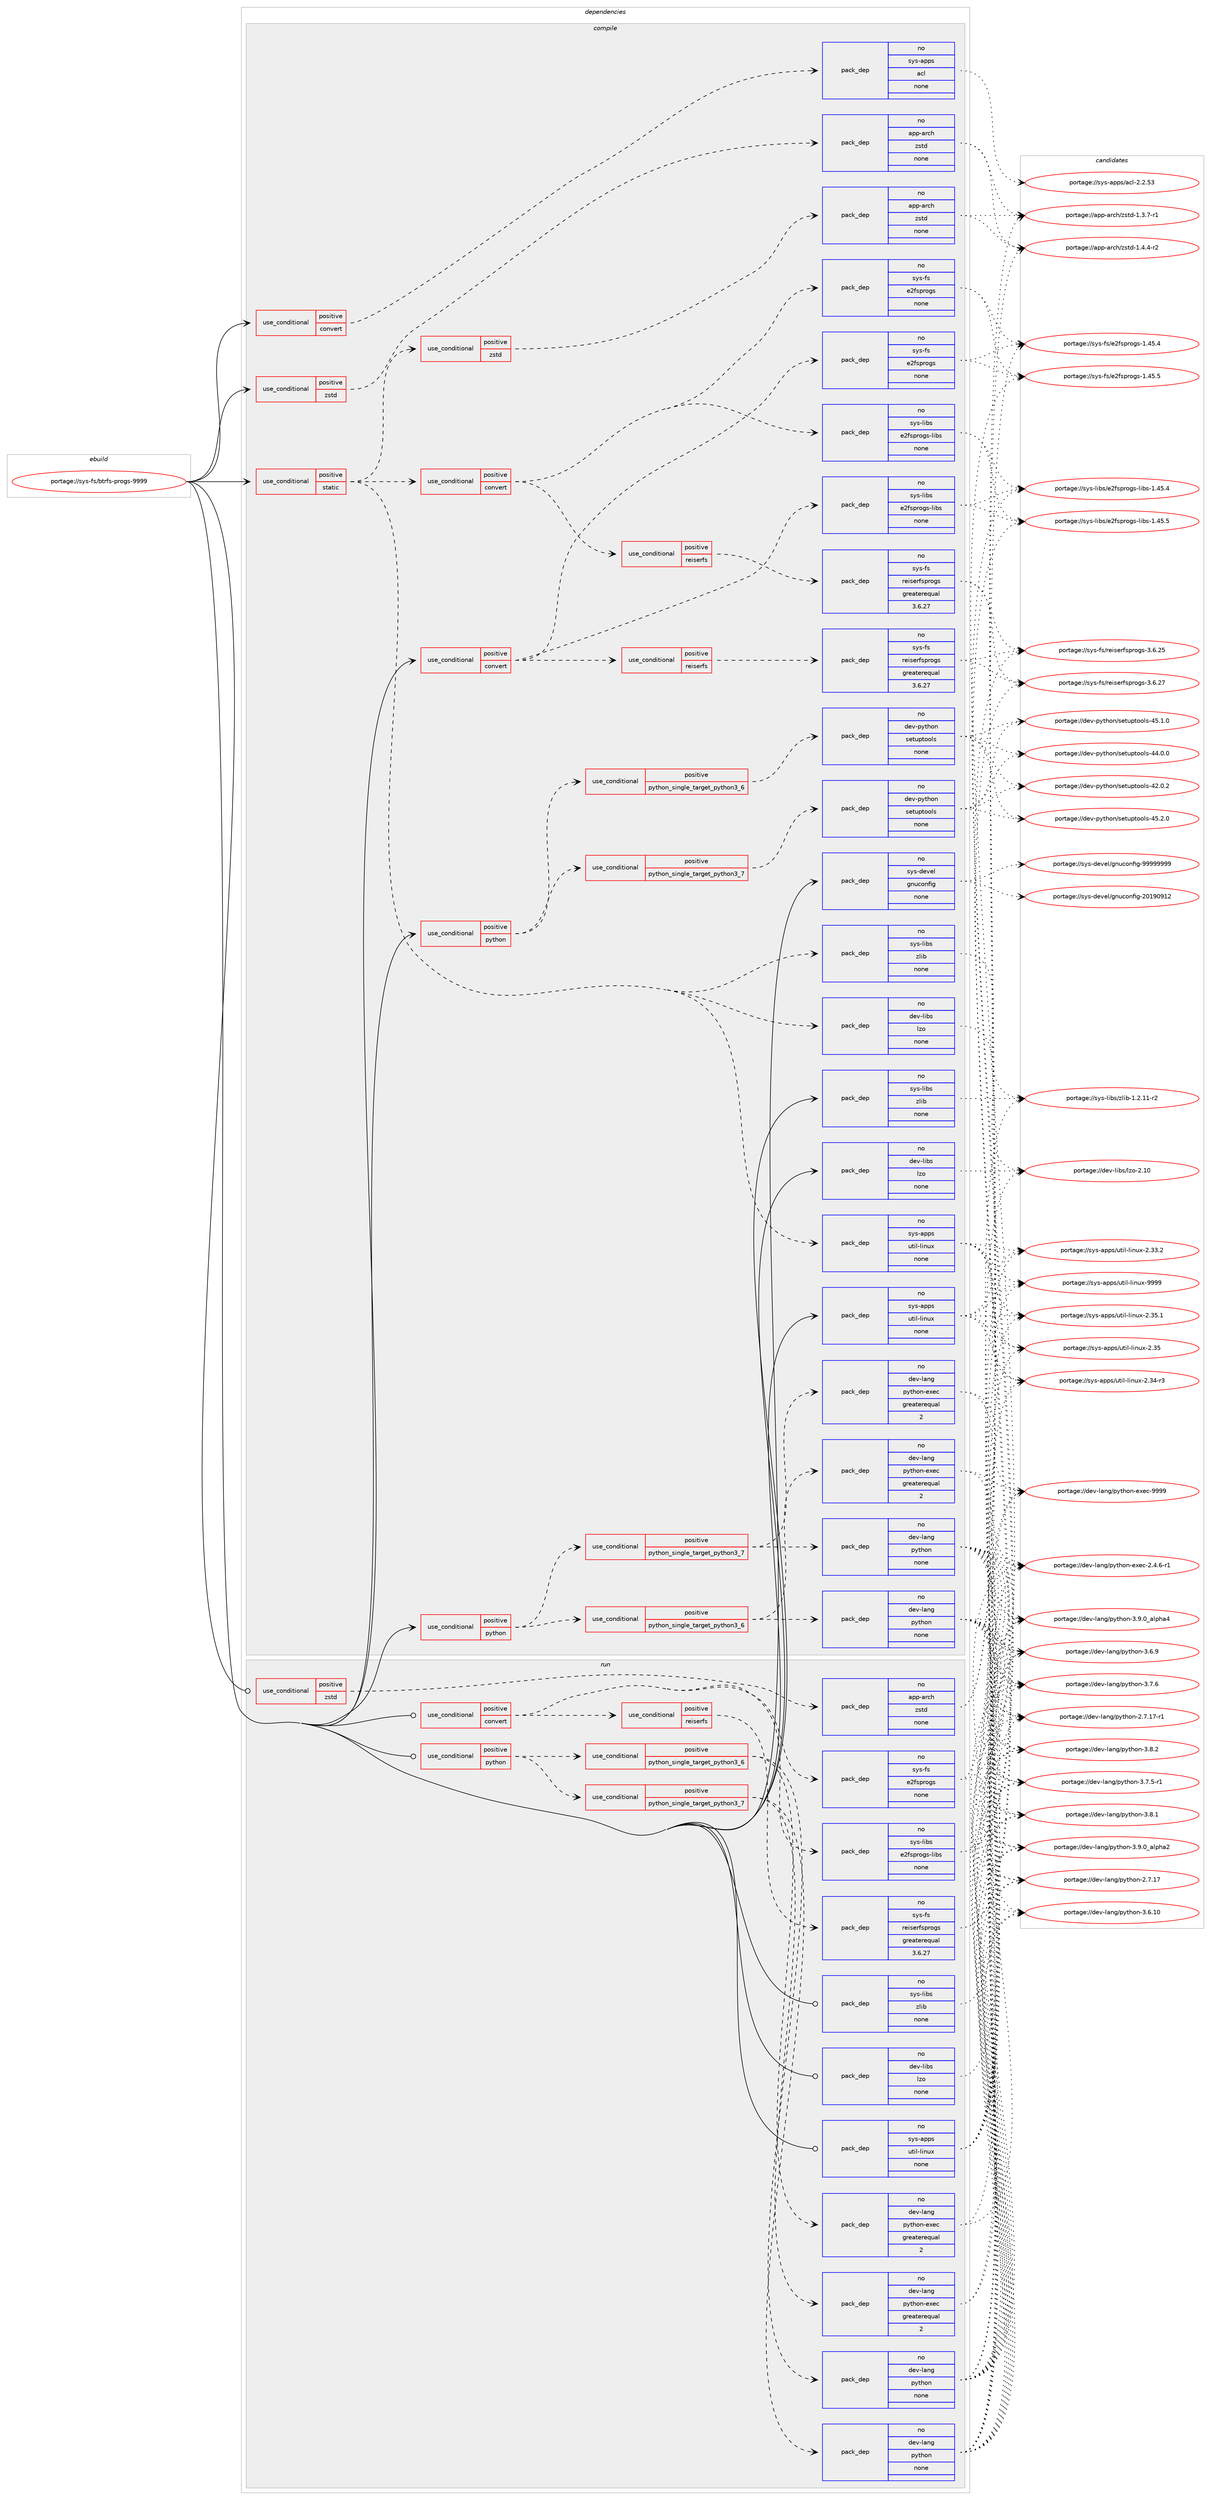 digraph prolog {

# *************
# Graph options
# *************

newrank=true;
concentrate=true;
compound=true;
graph [rankdir=LR,fontname=Helvetica,fontsize=10,ranksep=1.5];#, ranksep=2.5, nodesep=0.2];
edge  [arrowhead=vee];
node  [fontname=Helvetica,fontsize=10];

# **********
# The ebuild
# **********

subgraph cluster_leftcol {
color=gray;
rank=same;
label=<<i>ebuild</i>>;
id [label="portage://sys-fs/btrfs-progs-9999", color=red, width=4, href="../sys-fs/btrfs-progs-9999.svg"];
}

# ****************
# The dependencies
# ****************

subgraph cluster_midcol {
color=gray;
label=<<i>dependencies</i>>;
subgraph cluster_compile {
fillcolor="#eeeeee";
style=filled;
label=<<i>compile</i>>;
subgraph cond5689 {
dependency30316 [label=<<TABLE BORDER="0" CELLBORDER="1" CELLSPACING="0" CELLPADDING="4"><TR><TD ROWSPAN="3" CELLPADDING="10">use_conditional</TD></TR><TR><TD>positive</TD></TR><TR><TD>convert</TD></TR></TABLE>>, shape=none, color=red];
subgraph pack23856 {
dependency30317 [label=<<TABLE BORDER="0" CELLBORDER="1" CELLSPACING="0" CELLPADDING="4" WIDTH="220"><TR><TD ROWSPAN="6" CELLPADDING="30">pack_dep</TD></TR><TR><TD WIDTH="110">no</TD></TR><TR><TD>sys-apps</TD></TR><TR><TD>acl</TD></TR><TR><TD>none</TD></TR><TR><TD></TD></TR></TABLE>>, shape=none, color=blue];
}
dependency30316:e -> dependency30317:w [weight=20,style="dashed",arrowhead="vee"];
}
id:e -> dependency30316:w [weight=20,style="solid",arrowhead="vee"];
subgraph cond5690 {
dependency30318 [label=<<TABLE BORDER="0" CELLBORDER="1" CELLSPACING="0" CELLPADDING="4"><TR><TD ROWSPAN="3" CELLPADDING="10">use_conditional</TD></TR><TR><TD>positive</TD></TR><TR><TD>convert</TD></TR></TABLE>>, shape=none, color=red];
subgraph pack23857 {
dependency30319 [label=<<TABLE BORDER="0" CELLBORDER="1" CELLSPACING="0" CELLPADDING="4" WIDTH="220"><TR><TD ROWSPAN="6" CELLPADDING="30">pack_dep</TD></TR><TR><TD WIDTH="110">no</TD></TR><TR><TD>sys-fs</TD></TR><TR><TD>e2fsprogs</TD></TR><TR><TD>none</TD></TR><TR><TD></TD></TR></TABLE>>, shape=none, color=blue];
}
dependency30318:e -> dependency30319:w [weight=20,style="dashed",arrowhead="vee"];
subgraph pack23858 {
dependency30320 [label=<<TABLE BORDER="0" CELLBORDER="1" CELLSPACING="0" CELLPADDING="4" WIDTH="220"><TR><TD ROWSPAN="6" CELLPADDING="30">pack_dep</TD></TR><TR><TD WIDTH="110">no</TD></TR><TR><TD>sys-libs</TD></TR><TR><TD>e2fsprogs-libs</TD></TR><TR><TD>none</TD></TR><TR><TD></TD></TR></TABLE>>, shape=none, color=blue];
}
dependency30318:e -> dependency30320:w [weight=20,style="dashed",arrowhead="vee"];
subgraph cond5691 {
dependency30321 [label=<<TABLE BORDER="0" CELLBORDER="1" CELLSPACING="0" CELLPADDING="4"><TR><TD ROWSPAN="3" CELLPADDING="10">use_conditional</TD></TR><TR><TD>positive</TD></TR><TR><TD>reiserfs</TD></TR></TABLE>>, shape=none, color=red];
subgraph pack23859 {
dependency30322 [label=<<TABLE BORDER="0" CELLBORDER="1" CELLSPACING="0" CELLPADDING="4" WIDTH="220"><TR><TD ROWSPAN="6" CELLPADDING="30">pack_dep</TD></TR><TR><TD WIDTH="110">no</TD></TR><TR><TD>sys-fs</TD></TR><TR><TD>reiserfsprogs</TD></TR><TR><TD>greaterequal</TD></TR><TR><TD>3.6.27</TD></TR></TABLE>>, shape=none, color=blue];
}
dependency30321:e -> dependency30322:w [weight=20,style="dashed",arrowhead="vee"];
}
dependency30318:e -> dependency30321:w [weight=20,style="dashed",arrowhead="vee"];
}
id:e -> dependency30318:w [weight=20,style="solid",arrowhead="vee"];
subgraph cond5692 {
dependency30323 [label=<<TABLE BORDER="0" CELLBORDER="1" CELLSPACING="0" CELLPADDING="4"><TR><TD ROWSPAN="3" CELLPADDING="10">use_conditional</TD></TR><TR><TD>positive</TD></TR><TR><TD>python</TD></TR></TABLE>>, shape=none, color=red];
subgraph cond5693 {
dependency30324 [label=<<TABLE BORDER="0" CELLBORDER="1" CELLSPACING="0" CELLPADDING="4"><TR><TD ROWSPAN="3" CELLPADDING="10">use_conditional</TD></TR><TR><TD>positive</TD></TR><TR><TD>python_single_target_python3_6</TD></TR></TABLE>>, shape=none, color=red];
subgraph pack23860 {
dependency30325 [label=<<TABLE BORDER="0" CELLBORDER="1" CELLSPACING="0" CELLPADDING="4" WIDTH="220"><TR><TD ROWSPAN="6" CELLPADDING="30">pack_dep</TD></TR><TR><TD WIDTH="110">no</TD></TR><TR><TD>dev-lang</TD></TR><TR><TD>python</TD></TR><TR><TD>none</TD></TR><TR><TD></TD></TR></TABLE>>, shape=none, color=blue];
}
dependency30324:e -> dependency30325:w [weight=20,style="dashed",arrowhead="vee"];
subgraph pack23861 {
dependency30326 [label=<<TABLE BORDER="0" CELLBORDER="1" CELLSPACING="0" CELLPADDING="4" WIDTH="220"><TR><TD ROWSPAN="6" CELLPADDING="30">pack_dep</TD></TR><TR><TD WIDTH="110">no</TD></TR><TR><TD>dev-lang</TD></TR><TR><TD>python-exec</TD></TR><TR><TD>greaterequal</TD></TR><TR><TD>2</TD></TR></TABLE>>, shape=none, color=blue];
}
dependency30324:e -> dependency30326:w [weight=20,style="dashed",arrowhead="vee"];
}
dependency30323:e -> dependency30324:w [weight=20,style="dashed",arrowhead="vee"];
subgraph cond5694 {
dependency30327 [label=<<TABLE BORDER="0" CELLBORDER="1" CELLSPACING="0" CELLPADDING="4"><TR><TD ROWSPAN="3" CELLPADDING="10">use_conditional</TD></TR><TR><TD>positive</TD></TR><TR><TD>python_single_target_python3_7</TD></TR></TABLE>>, shape=none, color=red];
subgraph pack23862 {
dependency30328 [label=<<TABLE BORDER="0" CELLBORDER="1" CELLSPACING="0" CELLPADDING="4" WIDTH="220"><TR><TD ROWSPAN="6" CELLPADDING="30">pack_dep</TD></TR><TR><TD WIDTH="110">no</TD></TR><TR><TD>dev-lang</TD></TR><TR><TD>python</TD></TR><TR><TD>none</TD></TR><TR><TD></TD></TR></TABLE>>, shape=none, color=blue];
}
dependency30327:e -> dependency30328:w [weight=20,style="dashed",arrowhead="vee"];
subgraph pack23863 {
dependency30329 [label=<<TABLE BORDER="0" CELLBORDER="1" CELLSPACING="0" CELLPADDING="4" WIDTH="220"><TR><TD ROWSPAN="6" CELLPADDING="30">pack_dep</TD></TR><TR><TD WIDTH="110">no</TD></TR><TR><TD>dev-lang</TD></TR><TR><TD>python-exec</TD></TR><TR><TD>greaterequal</TD></TR><TR><TD>2</TD></TR></TABLE>>, shape=none, color=blue];
}
dependency30327:e -> dependency30329:w [weight=20,style="dashed",arrowhead="vee"];
}
dependency30323:e -> dependency30327:w [weight=20,style="dashed",arrowhead="vee"];
}
id:e -> dependency30323:w [weight=20,style="solid",arrowhead="vee"];
subgraph cond5695 {
dependency30330 [label=<<TABLE BORDER="0" CELLBORDER="1" CELLSPACING="0" CELLPADDING="4"><TR><TD ROWSPAN="3" CELLPADDING="10">use_conditional</TD></TR><TR><TD>positive</TD></TR><TR><TD>python</TD></TR></TABLE>>, shape=none, color=red];
subgraph cond5696 {
dependency30331 [label=<<TABLE BORDER="0" CELLBORDER="1" CELLSPACING="0" CELLPADDING="4"><TR><TD ROWSPAN="3" CELLPADDING="10">use_conditional</TD></TR><TR><TD>positive</TD></TR><TR><TD>python_single_target_python3_6</TD></TR></TABLE>>, shape=none, color=red];
subgraph pack23864 {
dependency30332 [label=<<TABLE BORDER="0" CELLBORDER="1" CELLSPACING="0" CELLPADDING="4" WIDTH="220"><TR><TD ROWSPAN="6" CELLPADDING="30">pack_dep</TD></TR><TR><TD WIDTH="110">no</TD></TR><TR><TD>dev-python</TD></TR><TR><TD>setuptools</TD></TR><TR><TD>none</TD></TR><TR><TD></TD></TR></TABLE>>, shape=none, color=blue];
}
dependency30331:e -> dependency30332:w [weight=20,style="dashed",arrowhead="vee"];
}
dependency30330:e -> dependency30331:w [weight=20,style="dashed",arrowhead="vee"];
subgraph cond5697 {
dependency30333 [label=<<TABLE BORDER="0" CELLBORDER="1" CELLSPACING="0" CELLPADDING="4"><TR><TD ROWSPAN="3" CELLPADDING="10">use_conditional</TD></TR><TR><TD>positive</TD></TR><TR><TD>python_single_target_python3_7</TD></TR></TABLE>>, shape=none, color=red];
subgraph pack23865 {
dependency30334 [label=<<TABLE BORDER="0" CELLBORDER="1" CELLSPACING="0" CELLPADDING="4" WIDTH="220"><TR><TD ROWSPAN="6" CELLPADDING="30">pack_dep</TD></TR><TR><TD WIDTH="110">no</TD></TR><TR><TD>dev-python</TD></TR><TR><TD>setuptools</TD></TR><TR><TD>none</TD></TR><TR><TD></TD></TR></TABLE>>, shape=none, color=blue];
}
dependency30333:e -> dependency30334:w [weight=20,style="dashed",arrowhead="vee"];
}
dependency30330:e -> dependency30333:w [weight=20,style="dashed",arrowhead="vee"];
}
id:e -> dependency30330:w [weight=20,style="solid",arrowhead="vee"];
subgraph cond5698 {
dependency30335 [label=<<TABLE BORDER="0" CELLBORDER="1" CELLSPACING="0" CELLPADDING="4"><TR><TD ROWSPAN="3" CELLPADDING="10">use_conditional</TD></TR><TR><TD>positive</TD></TR><TR><TD>static</TD></TR></TABLE>>, shape=none, color=red];
subgraph pack23866 {
dependency30336 [label=<<TABLE BORDER="0" CELLBORDER="1" CELLSPACING="0" CELLPADDING="4" WIDTH="220"><TR><TD ROWSPAN="6" CELLPADDING="30">pack_dep</TD></TR><TR><TD WIDTH="110">no</TD></TR><TR><TD>dev-libs</TD></TR><TR><TD>lzo</TD></TR><TR><TD>none</TD></TR><TR><TD></TD></TR></TABLE>>, shape=none, color=blue];
}
dependency30335:e -> dependency30336:w [weight=20,style="dashed",arrowhead="vee"];
subgraph pack23867 {
dependency30337 [label=<<TABLE BORDER="0" CELLBORDER="1" CELLSPACING="0" CELLPADDING="4" WIDTH="220"><TR><TD ROWSPAN="6" CELLPADDING="30">pack_dep</TD></TR><TR><TD WIDTH="110">no</TD></TR><TR><TD>sys-apps</TD></TR><TR><TD>util-linux</TD></TR><TR><TD>none</TD></TR><TR><TD></TD></TR></TABLE>>, shape=none, color=blue];
}
dependency30335:e -> dependency30337:w [weight=20,style="dashed",arrowhead="vee"];
subgraph pack23868 {
dependency30338 [label=<<TABLE BORDER="0" CELLBORDER="1" CELLSPACING="0" CELLPADDING="4" WIDTH="220"><TR><TD ROWSPAN="6" CELLPADDING="30">pack_dep</TD></TR><TR><TD WIDTH="110">no</TD></TR><TR><TD>sys-libs</TD></TR><TR><TD>zlib</TD></TR><TR><TD>none</TD></TR><TR><TD></TD></TR></TABLE>>, shape=none, color=blue];
}
dependency30335:e -> dependency30338:w [weight=20,style="dashed",arrowhead="vee"];
subgraph cond5699 {
dependency30339 [label=<<TABLE BORDER="0" CELLBORDER="1" CELLSPACING="0" CELLPADDING="4"><TR><TD ROWSPAN="3" CELLPADDING="10">use_conditional</TD></TR><TR><TD>positive</TD></TR><TR><TD>convert</TD></TR></TABLE>>, shape=none, color=red];
subgraph pack23869 {
dependency30340 [label=<<TABLE BORDER="0" CELLBORDER="1" CELLSPACING="0" CELLPADDING="4" WIDTH="220"><TR><TD ROWSPAN="6" CELLPADDING="30">pack_dep</TD></TR><TR><TD WIDTH="110">no</TD></TR><TR><TD>sys-fs</TD></TR><TR><TD>e2fsprogs</TD></TR><TR><TD>none</TD></TR><TR><TD></TD></TR></TABLE>>, shape=none, color=blue];
}
dependency30339:e -> dependency30340:w [weight=20,style="dashed",arrowhead="vee"];
subgraph pack23870 {
dependency30341 [label=<<TABLE BORDER="0" CELLBORDER="1" CELLSPACING="0" CELLPADDING="4" WIDTH="220"><TR><TD ROWSPAN="6" CELLPADDING="30">pack_dep</TD></TR><TR><TD WIDTH="110">no</TD></TR><TR><TD>sys-libs</TD></TR><TR><TD>e2fsprogs-libs</TD></TR><TR><TD>none</TD></TR><TR><TD></TD></TR></TABLE>>, shape=none, color=blue];
}
dependency30339:e -> dependency30341:w [weight=20,style="dashed",arrowhead="vee"];
subgraph cond5700 {
dependency30342 [label=<<TABLE BORDER="0" CELLBORDER="1" CELLSPACING="0" CELLPADDING="4"><TR><TD ROWSPAN="3" CELLPADDING="10">use_conditional</TD></TR><TR><TD>positive</TD></TR><TR><TD>reiserfs</TD></TR></TABLE>>, shape=none, color=red];
subgraph pack23871 {
dependency30343 [label=<<TABLE BORDER="0" CELLBORDER="1" CELLSPACING="0" CELLPADDING="4" WIDTH="220"><TR><TD ROWSPAN="6" CELLPADDING="30">pack_dep</TD></TR><TR><TD WIDTH="110">no</TD></TR><TR><TD>sys-fs</TD></TR><TR><TD>reiserfsprogs</TD></TR><TR><TD>greaterequal</TD></TR><TR><TD>3.6.27</TD></TR></TABLE>>, shape=none, color=blue];
}
dependency30342:e -> dependency30343:w [weight=20,style="dashed",arrowhead="vee"];
}
dependency30339:e -> dependency30342:w [weight=20,style="dashed",arrowhead="vee"];
}
dependency30335:e -> dependency30339:w [weight=20,style="dashed",arrowhead="vee"];
subgraph cond5701 {
dependency30344 [label=<<TABLE BORDER="0" CELLBORDER="1" CELLSPACING="0" CELLPADDING="4"><TR><TD ROWSPAN="3" CELLPADDING="10">use_conditional</TD></TR><TR><TD>positive</TD></TR><TR><TD>zstd</TD></TR></TABLE>>, shape=none, color=red];
subgraph pack23872 {
dependency30345 [label=<<TABLE BORDER="0" CELLBORDER="1" CELLSPACING="0" CELLPADDING="4" WIDTH="220"><TR><TD ROWSPAN="6" CELLPADDING="30">pack_dep</TD></TR><TR><TD WIDTH="110">no</TD></TR><TR><TD>app-arch</TD></TR><TR><TD>zstd</TD></TR><TR><TD>none</TD></TR><TR><TD></TD></TR></TABLE>>, shape=none, color=blue];
}
dependency30344:e -> dependency30345:w [weight=20,style="dashed",arrowhead="vee"];
}
dependency30335:e -> dependency30344:w [weight=20,style="dashed",arrowhead="vee"];
}
id:e -> dependency30335:w [weight=20,style="solid",arrowhead="vee"];
subgraph cond5702 {
dependency30346 [label=<<TABLE BORDER="0" CELLBORDER="1" CELLSPACING="0" CELLPADDING="4"><TR><TD ROWSPAN="3" CELLPADDING="10">use_conditional</TD></TR><TR><TD>positive</TD></TR><TR><TD>zstd</TD></TR></TABLE>>, shape=none, color=red];
subgraph pack23873 {
dependency30347 [label=<<TABLE BORDER="0" CELLBORDER="1" CELLSPACING="0" CELLPADDING="4" WIDTH="220"><TR><TD ROWSPAN="6" CELLPADDING="30">pack_dep</TD></TR><TR><TD WIDTH="110">no</TD></TR><TR><TD>app-arch</TD></TR><TR><TD>zstd</TD></TR><TR><TD>none</TD></TR><TR><TD></TD></TR></TABLE>>, shape=none, color=blue];
}
dependency30346:e -> dependency30347:w [weight=20,style="dashed",arrowhead="vee"];
}
id:e -> dependency30346:w [weight=20,style="solid",arrowhead="vee"];
subgraph pack23874 {
dependency30348 [label=<<TABLE BORDER="0" CELLBORDER="1" CELLSPACING="0" CELLPADDING="4" WIDTH="220"><TR><TD ROWSPAN="6" CELLPADDING="30">pack_dep</TD></TR><TR><TD WIDTH="110">no</TD></TR><TR><TD>dev-libs</TD></TR><TR><TD>lzo</TD></TR><TR><TD>none</TD></TR><TR><TD></TD></TR></TABLE>>, shape=none, color=blue];
}
id:e -> dependency30348:w [weight=20,style="solid",arrowhead="vee"];
subgraph pack23875 {
dependency30349 [label=<<TABLE BORDER="0" CELLBORDER="1" CELLSPACING="0" CELLPADDING="4" WIDTH="220"><TR><TD ROWSPAN="6" CELLPADDING="30">pack_dep</TD></TR><TR><TD WIDTH="110">no</TD></TR><TR><TD>sys-apps</TD></TR><TR><TD>util-linux</TD></TR><TR><TD>none</TD></TR><TR><TD></TD></TR></TABLE>>, shape=none, color=blue];
}
id:e -> dependency30349:w [weight=20,style="solid",arrowhead="vee"];
subgraph pack23876 {
dependency30350 [label=<<TABLE BORDER="0" CELLBORDER="1" CELLSPACING="0" CELLPADDING="4" WIDTH="220"><TR><TD ROWSPAN="6" CELLPADDING="30">pack_dep</TD></TR><TR><TD WIDTH="110">no</TD></TR><TR><TD>sys-devel</TD></TR><TR><TD>gnuconfig</TD></TR><TR><TD>none</TD></TR><TR><TD></TD></TR></TABLE>>, shape=none, color=blue];
}
id:e -> dependency30350:w [weight=20,style="solid",arrowhead="vee"];
subgraph pack23877 {
dependency30351 [label=<<TABLE BORDER="0" CELLBORDER="1" CELLSPACING="0" CELLPADDING="4" WIDTH="220"><TR><TD ROWSPAN="6" CELLPADDING="30">pack_dep</TD></TR><TR><TD WIDTH="110">no</TD></TR><TR><TD>sys-libs</TD></TR><TR><TD>zlib</TD></TR><TR><TD>none</TD></TR><TR><TD></TD></TR></TABLE>>, shape=none, color=blue];
}
id:e -> dependency30351:w [weight=20,style="solid",arrowhead="vee"];
}
subgraph cluster_compileandrun {
fillcolor="#eeeeee";
style=filled;
label=<<i>compile and run</i>>;
}
subgraph cluster_run {
fillcolor="#eeeeee";
style=filled;
label=<<i>run</i>>;
subgraph cond5703 {
dependency30352 [label=<<TABLE BORDER="0" CELLBORDER="1" CELLSPACING="0" CELLPADDING="4"><TR><TD ROWSPAN="3" CELLPADDING="10">use_conditional</TD></TR><TR><TD>positive</TD></TR><TR><TD>convert</TD></TR></TABLE>>, shape=none, color=red];
subgraph pack23878 {
dependency30353 [label=<<TABLE BORDER="0" CELLBORDER="1" CELLSPACING="0" CELLPADDING="4" WIDTH="220"><TR><TD ROWSPAN="6" CELLPADDING="30">pack_dep</TD></TR><TR><TD WIDTH="110">no</TD></TR><TR><TD>sys-fs</TD></TR><TR><TD>e2fsprogs</TD></TR><TR><TD>none</TD></TR><TR><TD></TD></TR></TABLE>>, shape=none, color=blue];
}
dependency30352:e -> dependency30353:w [weight=20,style="dashed",arrowhead="vee"];
subgraph pack23879 {
dependency30354 [label=<<TABLE BORDER="0" CELLBORDER="1" CELLSPACING="0" CELLPADDING="4" WIDTH="220"><TR><TD ROWSPAN="6" CELLPADDING="30">pack_dep</TD></TR><TR><TD WIDTH="110">no</TD></TR><TR><TD>sys-libs</TD></TR><TR><TD>e2fsprogs-libs</TD></TR><TR><TD>none</TD></TR><TR><TD></TD></TR></TABLE>>, shape=none, color=blue];
}
dependency30352:e -> dependency30354:w [weight=20,style="dashed",arrowhead="vee"];
subgraph cond5704 {
dependency30355 [label=<<TABLE BORDER="0" CELLBORDER="1" CELLSPACING="0" CELLPADDING="4"><TR><TD ROWSPAN="3" CELLPADDING="10">use_conditional</TD></TR><TR><TD>positive</TD></TR><TR><TD>reiserfs</TD></TR></TABLE>>, shape=none, color=red];
subgraph pack23880 {
dependency30356 [label=<<TABLE BORDER="0" CELLBORDER="1" CELLSPACING="0" CELLPADDING="4" WIDTH="220"><TR><TD ROWSPAN="6" CELLPADDING="30">pack_dep</TD></TR><TR><TD WIDTH="110">no</TD></TR><TR><TD>sys-fs</TD></TR><TR><TD>reiserfsprogs</TD></TR><TR><TD>greaterequal</TD></TR><TR><TD>3.6.27</TD></TR></TABLE>>, shape=none, color=blue];
}
dependency30355:e -> dependency30356:w [weight=20,style="dashed",arrowhead="vee"];
}
dependency30352:e -> dependency30355:w [weight=20,style="dashed",arrowhead="vee"];
}
id:e -> dependency30352:w [weight=20,style="solid",arrowhead="odot"];
subgraph cond5705 {
dependency30357 [label=<<TABLE BORDER="0" CELLBORDER="1" CELLSPACING="0" CELLPADDING="4"><TR><TD ROWSPAN="3" CELLPADDING="10">use_conditional</TD></TR><TR><TD>positive</TD></TR><TR><TD>python</TD></TR></TABLE>>, shape=none, color=red];
subgraph cond5706 {
dependency30358 [label=<<TABLE BORDER="0" CELLBORDER="1" CELLSPACING="0" CELLPADDING="4"><TR><TD ROWSPAN="3" CELLPADDING="10">use_conditional</TD></TR><TR><TD>positive</TD></TR><TR><TD>python_single_target_python3_6</TD></TR></TABLE>>, shape=none, color=red];
subgraph pack23881 {
dependency30359 [label=<<TABLE BORDER="0" CELLBORDER="1" CELLSPACING="0" CELLPADDING="4" WIDTH="220"><TR><TD ROWSPAN="6" CELLPADDING="30">pack_dep</TD></TR><TR><TD WIDTH="110">no</TD></TR><TR><TD>dev-lang</TD></TR><TR><TD>python</TD></TR><TR><TD>none</TD></TR><TR><TD></TD></TR></TABLE>>, shape=none, color=blue];
}
dependency30358:e -> dependency30359:w [weight=20,style="dashed",arrowhead="vee"];
subgraph pack23882 {
dependency30360 [label=<<TABLE BORDER="0" CELLBORDER="1" CELLSPACING="0" CELLPADDING="4" WIDTH="220"><TR><TD ROWSPAN="6" CELLPADDING="30">pack_dep</TD></TR><TR><TD WIDTH="110">no</TD></TR><TR><TD>dev-lang</TD></TR><TR><TD>python-exec</TD></TR><TR><TD>greaterequal</TD></TR><TR><TD>2</TD></TR></TABLE>>, shape=none, color=blue];
}
dependency30358:e -> dependency30360:w [weight=20,style="dashed",arrowhead="vee"];
}
dependency30357:e -> dependency30358:w [weight=20,style="dashed",arrowhead="vee"];
subgraph cond5707 {
dependency30361 [label=<<TABLE BORDER="0" CELLBORDER="1" CELLSPACING="0" CELLPADDING="4"><TR><TD ROWSPAN="3" CELLPADDING="10">use_conditional</TD></TR><TR><TD>positive</TD></TR><TR><TD>python_single_target_python3_7</TD></TR></TABLE>>, shape=none, color=red];
subgraph pack23883 {
dependency30362 [label=<<TABLE BORDER="0" CELLBORDER="1" CELLSPACING="0" CELLPADDING="4" WIDTH="220"><TR><TD ROWSPAN="6" CELLPADDING="30">pack_dep</TD></TR><TR><TD WIDTH="110">no</TD></TR><TR><TD>dev-lang</TD></TR><TR><TD>python</TD></TR><TR><TD>none</TD></TR><TR><TD></TD></TR></TABLE>>, shape=none, color=blue];
}
dependency30361:e -> dependency30362:w [weight=20,style="dashed",arrowhead="vee"];
subgraph pack23884 {
dependency30363 [label=<<TABLE BORDER="0" CELLBORDER="1" CELLSPACING="0" CELLPADDING="4" WIDTH="220"><TR><TD ROWSPAN="6" CELLPADDING="30">pack_dep</TD></TR><TR><TD WIDTH="110">no</TD></TR><TR><TD>dev-lang</TD></TR><TR><TD>python-exec</TD></TR><TR><TD>greaterequal</TD></TR><TR><TD>2</TD></TR></TABLE>>, shape=none, color=blue];
}
dependency30361:e -> dependency30363:w [weight=20,style="dashed",arrowhead="vee"];
}
dependency30357:e -> dependency30361:w [weight=20,style="dashed",arrowhead="vee"];
}
id:e -> dependency30357:w [weight=20,style="solid",arrowhead="odot"];
subgraph cond5708 {
dependency30364 [label=<<TABLE BORDER="0" CELLBORDER="1" CELLSPACING="0" CELLPADDING="4"><TR><TD ROWSPAN="3" CELLPADDING="10">use_conditional</TD></TR><TR><TD>positive</TD></TR><TR><TD>zstd</TD></TR></TABLE>>, shape=none, color=red];
subgraph pack23885 {
dependency30365 [label=<<TABLE BORDER="0" CELLBORDER="1" CELLSPACING="0" CELLPADDING="4" WIDTH="220"><TR><TD ROWSPAN="6" CELLPADDING="30">pack_dep</TD></TR><TR><TD WIDTH="110">no</TD></TR><TR><TD>app-arch</TD></TR><TR><TD>zstd</TD></TR><TR><TD>none</TD></TR><TR><TD></TD></TR></TABLE>>, shape=none, color=blue];
}
dependency30364:e -> dependency30365:w [weight=20,style="dashed",arrowhead="vee"];
}
id:e -> dependency30364:w [weight=20,style="solid",arrowhead="odot"];
subgraph pack23886 {
dependency30366 [label=<<TABLE BORDER="0" CELLBORDER="1" CELLSPACING="0" CELLPADDING="4" WIDTH="220"><TR><TD ROWSPAN="6" CELLPADDING="30">pack_dep</TD></TR><TR><TD WIDTH="110">no</TD></TR><TR><TD>dev-libs</TD></TR><TR><TD>lzo</TD></TR><TR><TD>none</TD></TR><TR><TD></TD></TR></TABLE>>, shape=none, color=blue];
}
id:e -> dependency30366:w [weight=20,style="solid",arrowhead="odot"];
subgraph pack23887 {
dependency30367 [label=<<TABLE BORDER="0" CELLBORDER="1" CELLSPACING="0" CELLPADDING="4" WIDTH="220"><TR><TD ROWSPAN="6" CELLPADDING="30">pack_dep</TD></TR><TR><TD WIDTH="110">no</TD></TR><TR><TD>sys-apps</TD></TR><TR><TD>util-linux</TD></TR><TR><TD>none</TD></TR><TR><TD></TD></TR></TABLE>>, shape=none, color=blue];
}
id:e -> dependency30367:w [weight=20,style="solid",arrowhead="odot"];
subgraph pack23888 {
dependency30368 [label=<<TABLE BORDER="0" CELLBORDER="1" CELLSPACING="0" CELLPADDING="4" WIDTH="220"><TR><TD ROWSPAN="6" CELLPADDING="30">pack_dep</TD></TR><TR><TD WIDTH="110">no</TD></TR><TR><TD>sys-libs</TD></TR><TR><TD>zlib</TD></TR><TR><TD>none</TD></TR><TR><TD></TD></TR></TABLE>>, shape=none, color=blue];
}
id:e -> dependency30368:w [weight=20,style="solid",arrowhead="odot"];
}
}

# **************
# The candidates
# **************

subgraph cluster_choices {
rank=same;
color=gray;
label=<<i>candidates</i>>;

subgraph choice23856 {
color=black;
nodesep=1;
choice115121115459711211211547979910845504650465351 [label="portage://sys-apps/acl-2.2.53", color=red, width=4,href="../sys-apps/acl-2.2.53.svg"];
dependency30317:e -> choice115121115459711211211547979910845504650465351:w [style=dotted,weight="100"];
}
subgraph choice23857 {
color=black;
nodesep=1;
choice11512111545102115471015010211511211411110311545494652534653 [label="portage://sys-fs/e2fsprogs-1.45.5", color=red, width=4,href="../sys-fs/e2fsprogs-1.45.5.svg"];
choice11512111545102115471015010211511211411110311545494652534652 [label="portage://sys-fs/e2fsprogs-1.45.4", color=red, width=4,href="../sys-fs/e2fsprogs-1.45.4.svg"];
dependency30319:e -> choice11512111545102115471015010211511211411110311545494652534653:w [style=dotted,weight="100"];
dependency30319:e -> choice11512111545102115471015010211511211411110311545494652534652:w [style=dotted,weight="100"];
}
subgraph choice23858 {
color=black;
nodesep=1;
choice11512111545108105981154710150102115112114111103115451081059811545494652534653 [label="portage://sys-libs/e2fsprogs-libs-1.45.5", color=red, width=4,href="../sys-libs/e2fsprogs-libs-1.45.5.svg"];
choice11512111545108105981154710150102115112114111103115451081059811545494652534652 [label="portage://sys-libs/e2fsprogs-libs-1.45.4", color=red, width=4,href="../sys-libs/e2fsprogs-libs-1.45.4.svg"];
dependency30320:e -> choice11512111545108105981154710150102115112114111103115451081059811545494652534653:w [style=dotted,weight="100"];
dependency30320:e -> choice11512111545108105981154710150102115112114111103115451081059811545494652534652:w [style=dotted,weight="100"];
}
subgraph choice23859 {
color=black;
nodesep=1;
choice115121115451021154711410110511510111410211511211411110311545514654465055 [label="portage://sys-fs/reiserfsprogs-3.6.27", color=red, width=4,href="../sys-fs/reiserfsprogs-3.6.27.svg"];
choice115121115451021154711410110511510111410211511211411110311545514654465053 [label="portage://sys-fs/reiserfsprogs-3.6.25", color=red, width=4,href="../sys-fs/reiserfsprogs-3.6.25.svg"];
dependency30322:e -> choice115121115451021154711410110511510111410211511211411110311545514654465055:w [style=dotted,weight="100"];
dependency30322:e -> choice115121115451021154711410110511510111410211511211411110311545514654465053:w [style=dotted,weight="100"];
}
subgraph choice23860 {
color=black;
nodesep=1;
choice10010111845108971101034711212111610411111045514657464895971081121049752 [label="portage://dev-lang/python-3.9.0_alpha4", color=red, width=4,href="../dev-lang/python-3.9.0_alpha4.svg"];
choice10010111845108971101034711212111610411111045514657464895971081121049750 [label="portage://dev-lang/python-3.9.0_alpha2", color=red, width=4,href="../dev-lang/python-3.9.0_alpha2.svg"];
choice100101118451089711010347112121116104111110455146564650 [label="portage://dev-lang/python-3.8.2", color=red, width=4,href="../dev-lang/python-3.8.2.svg"];
choice100101118451089711010347112121116104111110455146564649 [label="portage://dev-lang/python-3.8.1", color=red, width=4,href="../dev-lang/python-3.8.1.svg"];
choice100101118451089711010347112121116104111110455146554654 [label="portage://dev-lang/python-3.7.6", color=red, width=4,href="../dev-lang/python-3.7.6.svg"];
choice1001011184510897110103471121211161041111104551465546534511449 [label="portage://dev-lang/python-3.7.5-r1", color=red, width=4,href="../dev-lang/python-3.7.5-r1.svg"];
choice100101118451089711010347112121116104111110455146544657 [label="portage://dev-lang/python-3.6.9", color=red, width=4,href="../dev-lang/python-3.6.9.svg"];
choice10010111845108971101034711212111610411111045514654464948 [label="portage://dev-lang/python-3.6.10", color=red, width=4,href="../dev-lang/python-3.6.10.svg"];
choice100101118451089711010347112121116104111110455046554649554511449 [label="portage://dev-lang/python-2.7.17-r1", color=red, width=4,href="../dev-lang/python-2.7.17-r1.svg"];
choice10010111845108971101034711212111610411111045504655464955 [label="portage://dev-lang/python-2.7.17", color=red, width=4,href="../dev-lang/python-2.7.17.svg"];
dependency30325:e -> choice10010111845108971101034711212111610411111045514657464895971081121049752:w [style=dotted,weight="100"];
dependency30325:e -> choice10010111845108971101034711212111610411111045514657464895971081121049750:w [style=dotted,weight="100"];
dependency30325:e -> choice100101118451089711010347112121116104111110455146564650:w [style=dotted,weight="100"];
dependency30325:e -> choice100101118451089711010347112121116104111110455146564649:w [style=dotted,weight="100"];
dependency30325:e -> choice100101118451089711010347112121116104111110455146554654:w [style=dotted,weight="100"];
dependency30325:e -> choice1001011184510897110103471121211161041111104551465546534511449:w [style=dotted,weight="100"];
dependency30325:e -> choice100101118451089711010347112121116104111110455146544657:w [style=dotted,weight="100"];
dependency30325:e -> choice10010111845108971101034711212111610411111045514654464948:w [style=dotted,weight="100"];
dependency30325:e -> choice100101118451089711010347112121116104111110455046554649554511449:w [style=dotted,weight="100"];
dependency30325:e -> choice10010111845108971101034711212111610411111045504655464955:w [style=dotted,weight="100"];
}
subgraph choice23861 {
color=black;
nodesep=1;
choice10010111845108971101034711212111610411111045101120101994557575757 [label="portage://dev-lang/python-exec-9999", color=red, width=4,href="../dev-lang/python-exec-9999.svg"];
choice10010111845108971101034711212111610411111045101120101994550465246544511449 [label="portage://dev-lang/python-exec-2.4.6-r1", color=red, width=4,href="../dev-lang/python-exec-2.4.6-r1.svg"];
dependency30326:e -> choice10010111845108971101034711212111610411111045101120101994557575757:w [style=dotted,weight="100"];
dependency30326:e -> choice10010111845108971101034711212111610411111045101120101994550465246544511449:w [style=dotted,weight="100"];
}
subgraph choice23862 {
color=black;
nodesep=1;
choice10010111845108971101034711212111610411111045514657464895971081121049752 [label="portage://dev-lang/python-3.9.0_alpha4", color=red, width=4,href="../dev-lang/python-3.9.0_alpha4.svg"];
choice10010111845108971101034711212111610411111045514657464895971081121049750 [label="portage://dev-lang/python-3.9.0_alpha2", color=red, width=4,href="../dev-lang/python-3.9.0_alpha2.svg"];
choice100101118451089711010347112121116104111110455146564650 [label="portage://dev-lang/python-3.8.2", color=red, width=4,href="../dev-lang/python-3.8.2.svg"];
choice100101118451089711010347112121116104111110455146564649 [label="portage://dev-lang/python-3.8.1", color=red, width=4,href="../dev-lang/python-3.8.1.svg"];
choice100101118451089711010347112121116104111110455146554654 [label="portage://dev-lang/python-3.7.6", color=red, width=4,href="../dev-lang/python-3.7.6.svg"];
choice1001011184510897110103471121211161041111104551465546534511449 [label="portage://dev-lang/python-3.7.5-r1", color=red, width=4,href="../dev-lang/python-3.7.5-r1.svg"];
choice100101118451089711010347112121116104111110455146544657 [label="portage://dev-lang/python-3.6.9", color=red, width=4,href="../dev-lang/python-3.6.9.svg"];
choice10010111845108971101034711212111610411111045514654464948 [label="portage://dev-lang/python-3.6.10", color=red, width=4,href="../dev-lang/python-3.6.10.svg"];
choice100101118451089711010347112121116104111110455046554649554511449 [label="portage://dev-lang/python-2.7.17-r1", color=red, width=4,href="../dev-lang/python-2.7.17-r1.svg"];
choice10010111845108971101034711212111610411111045504655464955 [label="portage://dev-lang/python-2.7.17", color=red, width=4,href="../dev-lang/python-2.7.17.svg"];
dependency30328:e -> choice10010111845108971101034711212111610411111045514657464895971081121049752:w [style=dotted,weight="100"];
dependency30328:e -> choice10010111845108971101034711212111610411111045514657464895971081121049750:w [style=dotted,weight="100"];
dependency30328:e -> choice100101118451089711010347112121116104111110455146564650:w [style=dotted,weight="100"];
dependency30328:e -> choice100101118451089711010347112121116104111110455146564649:w [style=dotted,weight="100"];
dependency30328:e -> choice100101118451089711010347112121116104111110455146554654:w [style=dotted,weight="100"];
dependency30328:e -> choice1001011184510897110103471121211161041111104551465546534511449:w [style=dotted,weight="100"];
dependency30328:e -> choice100101118451089711010347112121116104111110455146544657:w [style=dotted,weight="100"];
dependency30328:e -> choice10010111845108971101034711212111610411111045514654464948:w [style=dotted,weight="100"];
dependency30328:e -> choice100101118451089711010347112121116104111110455046554649554511449:w [style=dotted,weight="100"];
dependency30328:e -> choice10010111845108971101034711212111610411111045504655464955:w [style=dotted,weight="100"];
}
subgraph choice23863 {
color=black;
nodesep=1;
choice10010111845108971101034711212111610411111045101120101994557575757 [label="portage://dev-lang/python-exec-9999", color=red, width=4,href="../dev-lang/python-exec-9999.svg"];
choice10010111845108971101034711212111610411111045101120101994550465246544511449 [label="portage://dev-lang/python-exec-2.4.6-r1", color=red, width=4,href="../dev-lang/python-exec-2.4.6-r1.svg"];
dependency30329:e -> choice10010111845108971101034711212111610411111045101120101994557575757:w [style=dotted,weight="100"];
dependency30329:e -> choice10010111845108971101034711212111610411111045101120101994550465246544511449:w [style=dotted,weight="100"];
}
subgraph choice23864 {
color=black;
nodesep=1;
choice100101118451121211161041111104711510111611711211611111110811545525346504648 [label="portage://dev-python/setuptools-45.2.0", color=red, width=4,href="../dev-python/setuptools-45.2.0.svg"];
choice100101118451121211161041111104711510111611711211611111110811545525346494648 [label="portage://dev-python/setuptools-45.1.0", color=red, width=4,href="../dev-python/setuptools-45.1.0.svg"];
choice100101118451121211161041111104711510111611711211611111110811545525246484648 [label="portage://dev-python/setuptools-44.0.0", color=red, width=4,href="../dev-python/setuptools-44.0.0.svg"];
choice100101118451121211161041111104711510111611711211611111110811545525046484650 [label="portage://dev-python/setuptools-42.0.2", color=red, width=4,href="../dev-python/setuptools-42.0.2.svg"];
dependency30332:e -> choice100101118451121211161041111104711510111611711211611111110811545525346504648:w [style=dotted,weight="100"];
dependency30332:e -> choice100101118451121211161041111104711510111611711211611111110811545525346494648:w [style=dotted,weight="100"];
dependency30332:e -> choice100101118451121211161041111104711510111611711211611111110811545525246484648:w [style=dotted,weight="100"];
dependency30332:e -> choice100101118451121211161041111104711510111611711211611111110811545525046484650:w [style=dotted,weight="100"];
}
subgraph choice23865 {
color=black;
nodesep=1;
choice100101118451121211161041111104711510111611711211611111110811545525346504648 [label="portage://dev-python/setuptools-45.2.0", color=red, width=4,href="../dev-python/setuptools-45.2.0.svg"];
choice100101118451121211161041111104711510111611711211611111110811545525346494648 [label="portage://dev-python/setuptools-45.1.0", color=red, width=4,href="../dev-python/setuptools-45.1.0.svg"];
choice100101118451121211161041111104711510111611711211611111110811545525246484648 [label="portage://dev-python/setuptools-44.0.0", color=red, width=4,href="../dev-python/setuptools-44.0.0.svg"];
choice100101118451121211161041111104711510111611711211611111110811545525046484650 [label="portage://dev-python/setuptools-42.0.2", color=red, width=4,href="../dev-python/setuptools-42.0.2.svg"];
dependency30334:e -> choice100101118451121211161041111104711510111611711211611111110811545525346504648:w [style=dotted,weight="100"];
dependency30334:e -> choice100101118451121211161041111104711510111611711211611111110811545525346494648:w [style=dotted,weight="100"];
dependency30334:e -> choice100101118451121211161041111104711510111611711211611111110811545525246484648:w [style=dotted,weight="100"];
dependency30334:e -> choice100101118451121211161041111104711510111611711211611111110811545525046484650:w [style=dotted,weight="100"];
}
subgraph choice23866 {
color=black;
nodesep=1;
choice1001011184510810598115471081221114550464948 [label="portage://dev-libs/lzo-2.10", color=red, width=4,href="../dev-libs/lzo-2.10.svg"];
dependency30336:e -> choice1001011184510810598115471081221114550464948:w [style=dotted,weight="100"];
}
subgraph choice23867 {
color=black;
nodesep=1;
choice115121115459711211211547117116105108451081051101171204557575757 [label="portage://sys-apps/util-linux-9999", color=red, width=4,href="../sys-apps/util-linux-9999.svg"];
choice1151211154597112112115471171161051084510810511011712045504651534649 [label="portage://sys-apps/util-linux-2.35.1", color=red, width=4,href="../sys-apps/util-linux-2.35.1.svg"];
choice115121115459711211211547117116105108451081051101171204550465153 [label="portage://sys-apps/util-linux-2.35", color=red, width=4,href="../sys-apps/util-linux-2.35.svg"];
choice1151211154597112112115471171161051084510810511011712045504651524511451 [label="portage://sys-apps/util-linux-2.34-r3", color=red, width=4,href="../sys-apps/util-linux-2.34-r3.svg"];
choice1151211154597112112115471171161051084510810511011712045504651514650 [label="portage://sys-apps/util-linux-2.33.2", color=red, width=4,href="../sys-apps/util-linux-2.33.2.svg"];
dependency30337:e -> choice115121115459711211211547117116105108451081051101171204557575757:w [style=dotted,weight="100"];
dependency30337:e -> choice1151211154597112112115471171161051084510810511011712045504651534649:w [style=dotted,weight="100"];
dependency30337:e -> choice115121115459711211211547117116105108451081051101171204550465153:w [style=dotted,weight="100"];
dependency30337:e -> choice1151211154597112112115471171161051084510810511011712045504651524511451:w [style=dotted,weight="100"];
dependency30337:e -> choice1151211154597112112115471171161051084510810511011712045504651514650:w [style=dotted,weight="100"];
}
subgraph choice23868 {
color=black;
nodesep=1;
choice11512111545108105981154712210810598454946504649494511450 [label="portage://sys-libs/zlib-1.2.11-r2", color=red, width=4,href="../sys-libs/zlib-1.2.11-r2.svg"];
dependency30338:e -> choice11512111545108105981154712210810598454946504649494511450:w [style=dotted,weight="100"];
}
subgraph choice23869 {
color=black;
nodesep=1;
choice11512111545102115471015010211511211411110311545494652534653 [label="portage://sys-fs/e2fsprogs-1.45.5", color=red, width=4,href="../sys-fs/e2fsprogs-1.45.5.svg"];
choice11512111545102115471015010211511211411110311545494652534652 [label="portage://sys-fs/e2fsprogs-1.45.4", color=red, width=4,href="../sys-fs/e2fsprogs-1.45.4.svg"];
dependency30340:e -> choice11512111545102115471015010211511211411110311545494652534653:w [style=dotted,weight="100"];
dependency30340:e -> choice11512111545102115471015010211511211411110311545494652534652:w [style=dotted,weight="100"];
}
subgraph choice23870 {
color=black;
nodesep=1;
choice11512111545108105981154710150102115112114111103115451081059811545494652534653 [label="portage://sys-libs/e2fsprogs-libs-1.45.5", color=red, width=4,href="../sys-libs/e2fsprogs-libs-1.45.5.svg"];
choice11512111545108105981154710150102115112114111103115451081059811545494652534652 [label="portage://sys-libs/e2fsprogs-libs-1.45.4", color=red, width=4,href="../sys-libs/e2fsprogs-libs-1.45.4.svg"];
dependency30341:e -> choice11512111545108105981154710150102115112114111103115451081059811545494652534653:w [style=dotted,weight="100"];
dependency30341:e -> choice11512111545108105981154710150102115112114111103115451081059811545494652534652:w [style=dotted,weight="100"];
}
subgraph choice23871 {
color=black;
nodesep=1;
choice115121115451021154711410110511510111410211511211411110311545514654465055 [label="portage://sys-fs/reiserfsprogs-3.6.27", color=red, width=4,href="../sys-fs/reiserfsprogs-3.6.27.svg"];
choice115121115451021154711410110511510111410211511211411110311545514654465053 [label="portage://sys-fs/reiserfsprogs-3.6.25", color=red, width=4,href="../sys-fs/reiserfsprogs-3.6.25.svg"];
dependency30343:e -> choice115121115451021154711410110511510111410211511211411110311545514654465055:w [style=dotted,weight="100"];
dependency30343:e -> choice115121115451021154711410110511510111410211511211411110311545514654465053:w [style=dotted,weight="100"];
}
subgraph choice23872 {
color=black;
nodesep=1;
choice97112112459711499104471221151161004549465246524511450 [label="portage://app-arch/zstd-1.4.4-r2", color=red, width=4,href="../app-arch/zstd-1.4.4-r2.svg"];
choice97112112459711499104471221151161004549465146554511449 [label="portage://app-arch/zstd-1.3.7-r1", color=red, width=4,href="../app-arch/zstd-1.3.7-r1.svg"];
dependency30345:e -> choice97112112459711499104471221151161004549465246524511450:w [style=dotted,weight="100"];
dependency30345:e -> choice97112112459711499104471221151161004549465146554511449:w [style=dotted,weight="100"];
}
subgraph choice23873 {
color=black;
nodesep=1;
choice97112112459711499104471221151161004549465246524511450 [label="portage://app-arch/zstd-1.4.4-r2", color=red, width=4,href="../app-arch/zstd-1.4.4-r2.svg"];
choice97112112459711499104471221151161004549465146554511449 [label="portage://app-arch/zstd-1.3.7-r1", color=red, width=4,href="../app-arch/zstd-1.3.7-r1.svg"];
dependency30347:e -> choice97112112459711499104471221151161004549465246524511450:w [style=dotted,weight="100"];
dependency30347:e -> choice97112112459711499104471221151161004549465146554511449:w [style=dotted,weight="100"];
}
subgraph choice23874 {
color=black;
nodesep=1;
choice1001011184510810598115471081221114550464948 [label="portage://dev-libs/lzo-2.10", color=red, width=4,href="../dev-libs/lzo-2.10.svg"];
dependency30348:e -> choice1001011184510810598115471081221114550464948:w [style=dotted,weight="100"];
}
subgraph choice23875 {
color=black;
nodesep=1;
choice115121115459711211211547117116105108451081051101171204557575757 [label="portage://sys-apps/util-linux-9999", color=red, width=4,href="../sys-apps/util-linux-9999.svg"];
choice1151211154597112112115471171161051084510810511011712045504651534649 [label="portage://sys-apps/util-linux-2.35.1", color=red, width=4,href="../sys-apps/util-linux-2.35.1.svg"];
choice115121115459711211211547117116105108451081051101171204550465153 [label="portage://sys-apps/util-linux-2.35", color=red, width=4,href="../sys-apps/util-linux-2.35.svg"];
choice1151211154597112112115471171161051084510810511011712045504651524511451 [label="portage://sys-apps/util-linux-2.34-r3", color=red, width=4,href="../sys-apps/util-linux-2.34-r3.svg"];
choice1151211154597112112115471171161051084510810511011712045504651514650 [label="portage://sys-apps/util-linux-2.33.2", color=red, width=4,href="../sys-apps/util-linux-2.33.2.svg"];
dependency30349:e -> choice115121115459711211211547117116105108451081051101171204557575757:w [style=dotted,weight="100"];
dependency30349:e -> choice1151211154597112112115471171161051084510810511011712045504651534649:w [style=dotted,weight="100"];
dependency30349:e -> choice115121115459711211211547117116105108451081051101171204550465153:w [style=dotted,weight="100"];
dependency30349:e -> choice1151211154597112112115471171161051084510810511011712045504651524511451:w [style=dotted,weight="100"];
dependency30349:e -> choice1151211154597112112115471171161051084510810511011712045504651514650:w [style=dotted,weight="100"];
}
subgraph choice23876 {
color=black;
nodesep=1;
choice115121115451001011181011084710311011799111110102105103455757575757575757 [label="portage://sys-devel/gnuconfig-99999999", color=red, width=4,href="../sys-devel/gnuconfig-99999999.svg"];
choice115121115451001011181011084710311011799111110102105103455048495748574950 [label="portage://sys-devel/gnuconfig-20190912", color=red, width=4,href="../sys-devel/gnuconfig-20190912.svg"];
dependency30350:e -> choice115121115451001011181011084710311011799111110102105103455757575757575757:w [style=dotted,weight="100"];
dependency30350:e -> choice115121115451001011181011084710311011799111110102105103455048495748574950:w [style=dotted,weight="100"];
}
subgraph choice23877 {
color=black;
nodesep=1;
choice11512111545108105981154712210810598454946504649494511450 [label="portage://sys-libs/zlib-1.2.11-r2", color=red, width=4,href="../sys-libs/zlib-1.2.11-r2.svg"];
dependency30351:e -> choice11512111545108105981154712210810598454946504649494511450:w [style=dotted,weight="100"];
}
subgraph choice23878 {
color=black;
nodesep=1;
choice11512111545102115471015010211511211411110311545494652534653 [label="portage://sys-fs/e2fsprogs-1.45.5", color=red, width=4,href="../sys-fs/e2fsprogs-1.45.5.svg"];
choice11512111545102115471015010211511211411110311545494652534652 [label="portage://sys-fs/e2fsprogs-1.45.4", color=red, width=4,href="../sys-fs/e2fsprogs-1.45.4.svg"];
dependency30353:e -> choice11512111545102115471015010211511211411110311545494652534653:w [style=dotted,weight="100"];
dependency30353:e -> choice11512111545102115471015010211511211411110311545494652534652:w [style=dotted,weight="100"];
}
subgraph choice23879 {
color=black;
nodesep=1;
choice11512111545108105981154710150102115112114111103115451081059811545494652534653 [label="portage://sys-libs/e2fsprogs-libs-1.45.5", color=red, width=4,href="../sys-libs/e2fsprogs-libs-1.45.5.svg"];
choice11512111545108105981154710150102115112114111103115451081059811545494652534652 [label="portage://sys-libs/e2fsprogs-libs-1.45.4", color=red, width=4,href="../sys-libs/e2fsprogs-libs-1.45.4.svg"];
dependency30354:e -> choice11512111545108105981154710150102115112114111103115451081059811545494652534653:w [style=dotted,weight="100"];
dependency30354:e -> choice11512111545108105981154710150102115112114111103115451081059811545494652534652:w [style=dotted,weight="100"];
}
subgraph choice23880 {
color=black;
nodesep=1;
choice115121115451021154711410110511510111410211511211411110311545514654465055 [label="portage://sys-fs/reiserfsprogs-3.6.27", color=red, width=4,href="../sys-fs/reiserfsprogs-3.6.27.svg"];
choice115121115451021154711410110511510111410211511211411110311545514654465053 [label="portage://sys-fs/reiserfsprogs-3.6.25", color=red, width=4,href="../sys-fs/reiserfsprogs-3.6.25.svg"];
dependency30356:e -> choice115121115451021154711410110511510111410211511211411110311545514654465055:w [style=dotted,weight="100"];
dependency30356:e -> choice115121115451021154711410110511510111410211511211411110311545514654465053:w [style=dotted,weight="100"];
}
subgraph choice23881 {
color=black;
nodesep=1;
choice10010111845108971101034711212111610411111045514657464895971081121049752 [label="portage://dev-lang/python-3.9.0_alpha4", color=red, width=4,href="../dev-lang/python-3.9.0_alpha4.svg"];
choice10010111845108971101034711212111610411111045514657464895971081121049750 [label="portage://dev-lang/python-3.9.0_alpha2", color=red, width=4,href="../dev-lang/python-3.9.0_alpha2.svg"];
choice100101118451089711010347112121116104111110455146564650 [label="portage://dev-lang/python-3.8.2", color=red, width=4,href="../dev-lang/python-3.8.2.svg"];
choice100101118451089711010347112121116104111110455146564649 [label="portage://dev-lang/python-3.8.1", color=red, width=4,href="../dev-lang/python-3.8.1.svg"];
choice100101118451089711010347112121116104111110455146554654 [label="portage://dev-lang/python-3.7.6", color=red, width=4,href="../dev-lang/python-3.7.6.svg"];
choice1001011184510897110103471121211161041111104551465546534511449 [label="portage://dev-lang/python-3.7.5-r1", color=red, width=4,href="../dev-lang/python-3.7.5-r1.svg"];
choice100101118451089711010347112121116104111110455146544657 [label="portage://dev-lang/python-3.6.9", color=red, width=4,href="../dev-lang/python-3.6.9.svg"];
choice10010111845108971101034711212111610411111045514654464948 [label="portage://dev-lang/python-3.6.10", color=red, width=4,href="../dev-lang/python-3.6.10.svg"];
choice100101118451089711010347112121116104111110455046554649554511449 [label="portage://dev-lang/python-2.7.17-r1", color=red, width=4,href="../dev-lang/python-2.7.17-r1.svg"];
choice10010111845108971101034711212111610411111045504655464955 [label="portage://dev-lang/python-2.7.17", color=red, width=4,href="../dev-lang/python-2.7.17.svg"];
dependency30359:e -> choice10010111845108971101034711212111610411111045514657464895971081121049752:w [style=dotted,weight="100"];
dependency30359:e -> choice10010111845108971101034711212111610411111045514657464895971081121049750:w [style=dotted,weight="100"];
dependency30359:e -> choice100101118451089711010347112121116104111110455146564650:w [style=dotted,weight="100"];
dependency30359:e -> choice100101118451089711010347112121116104111110455146564649:w [style=dotted,weight="100"];
dependency30359:e -> choice100101118451089711010347112121116104111110455146554654:w [style=dotted,weight="100"];
dependency30359:e -> choice1001011184510897110103471121211161041111104551465546534511449:w [style=dotted,weight="100"];
dependency30359:e -> choice100101118451089711010347112121116104111110455146544657:w [style=dotted,weight="100"];
dependency30359:e -> choice10010111845108971101034711212111610411111045514654464948:w [style=dotted,weight="100"];
dependency30359:e -> choice100101118451089711010347112121116104111110455046554649554511449:w [style=dotted,weight="100"];
dependency30359:e -> choice10010111845108971101034711212111610411111045504655464955:w [style=dotted,weight="100"];
}
subgraph choice23882 {
color=black;
nodesep=1;
choice10010111845108971101034711212111610411111045101120101994557575757 [label="portage://dev-lang/python-exec-9999", color=red, width=4,href="../dev-lang/python-exec-9999.svg"];
choice10010111845108971101034711212111610411111045101120101994550465246544511449 [label="portage://dev-lang/python-exec-2.4.6-r1", color=red, width=4,href="../dev-lang/python-exec-2.4.6-r1.svg"];
dependency30360:e -> choice10010111845108971101034711212111610411111045101120101994557575757:w [style=dotted,weight="100"];
dependency30360:e -> choice10010111845108971101034711212111610411111045101120101994550465246544511449:w [style=dotted,weight="100"];
}
subgraph choice23883 {
color=black;
nodesep=1;
choice10010111845108971101034711212111610411111045514657464895971081121049752 [label="portage://dev-lang/python-3.9.0_alpha4", color=red, width=4,href="../dev-lang/python-3.9.0_alpha4.svg"];
choice10010111845108971101034711212111610411111045514657464895971081121049750 [label="portage://dev-lang/python-3.9.0_alpha2", color=red, width=4,href="../dev-lang/python-3.9.0_alpha2.svg"];
choice100101118451089711010347112121116104111110455146564650 [label="portage://dev-lang/python-3.8.2", color=red, width=4,href="../dev-lang/python-3.8.2.svg"];
choice100101118451089711010347112121116104111110455146564649 [label="portage://dev-lang/python-3.8.1", color=red, width=4,href="../dev-lang/python-3.8.1.svg"];
choice100101118451089711010347112121116104111110455146554654 [label="portage://dev-lang/python-3.7.6", color=red, width=4,href="../dev-lang/python-3.7.6.svg"];
choice1001011184510897110103471121211161041111104551465546534511449 [label="portage://dev-lang/python-3.7.5-r1", color=red, width=4,href="../dev-lang/python-3.7.5-r1.svg"];
choice100101118451089711010347112121116104111110455146544657 [label="portage://dev-lang/python-3.6.9", color=red, width=4,href="../dev-lang/python-3.6.9.svg"];
choice10010111845108971101034711212111610411111045514654464948 [label="portage://dev-lang/python-3.6.10", color=red, width=4,href="../dev-lang/python-3.6.10.svg"];
choice100101118451089711010347112121116104111110455046554649554511449 [label="portage://dev-lang/python-2.7.17-r1", color=red, width=4,href="../dev-lang/python-2.7.17-r1.svg"];
choice10010111845108971101034711212111610411111045504655464955 [label="portage://dev-lang/python-2.7.17", color=red, width=4,href="../dev-lang/python-2.7.17.svg"];
dependency30362:e -> choice10010111845108971101034711212111610411111045514657464895971081121049752:w [style=dotted,weight="100"];
dependency30362:e -> choice10010111845108971101034711212111610411111045514657464895971081121049750:w [style=dotted,weight="100"];
dependency30362:e -> choice100101118451089711010347112121116104111110455146564650:w [style=dotted,weight="100"];
dependency30362:e -> choice100101118451089711010347112121116104111110455146564649:w [style=dotted,weight="100"];
dependency30362:e -> choice100101118451089711010347112121116104111110455146554654:w [style=dotted,weight="100"];
dependency30362:e -> choice1001011184510897110103471121211161041111104551465546534511449:w [style=dotted,weight="100"];
dependency30362:e -> choice100101118451089711010347112121116104111110455146544657:w [style=dotted,weight="100"];
dependency30362:e -> choice10010111845108971101034711212111610411111045514654464948:w [style=dotted,weight="100"];
dependency30362:e -> choice100101118451089711010347112121116104111110455046554649554511449:w [style=dotted,weight="100"];
dependency30362:e -> choice10010111845108971101034711212111610411111045504655464955:w [style=dotted,weight="100"];
}
subgraph choice23884 {
color=black;
nodesep=1;
choice10010111845108971101034711212111610411111045101120101994557575757 [label="portage://dev-lang/python-exec-9999", color=red, width=4,href="../dev-lang/python-exec-9999.svg"];
choice10010111845108971101034711212111610411111045101120101994550465246544511449 [label="portage://dev-lang/python-exec-2.4.6-r1", color=red, width=4,href="../dev-lang/python-exec-2.4.6-r1.svg"];
dependency30363:e -> choice10010111845108971101034711212111610411111045101120101994557575757:w [style=dotted,weight="100"];
dependency30363:e -> choice10010111845108971101034711212111610411111045101120101994550465246544511449:w [style=dotted,weight="100"];
}
subgraph choice23885 {
color=black;
nodesep=1;
choice97112112459711499104471221151161004549465246524511450 [label="portage://app-arch/zstd-1.4.4-r2", color=red, width=4,href="../app-arch/zstd-1.4.4-r2.svg"];
choice97112112459711499104471221151161004549465146554511449 [label="portage://app-arch/zstd-1.3.7-r1", color=red, width=4,href="../app-arch/zstd-1.3.7-r1.svg"];
dependency30365:e -> choice97112112459711499104471221151161004549465246524511450:w [style=dotted,weight="100"];
dependency30365:e -> choice97112112459711499104471221151161004549465146554511449:w [style=dotted,weight="100"];
}
subgraph choice23886 {
color=black;
nodesep=1;
choice1001011184510810598115471081221114550464948 [label="portage://dev-libs/lzo-2.10", color=red, width=4,href="../dev-libs/lzo-2.10.svg"];
dependency30366:e -> choice1001011184510810598115471081221114550464948:w [style=dotted,weight="100"];
}
subgraph choice23887 {
color=black;
nodesep=1;
choice115121115459711211211547117116105108451081051101171204557575757 [label="portage://sys-apps/util-linux-9999", color=red, width=4,href="../sys-apps/util-linux-9999.svg"];
choice1151211154597112112115471171161051084510810511011712045504651534649 [label="portage://sys-apps/util-linux-2.35.1", color=red, width=4,href="../sys-apps/util-linux-2.35.1.svg"];
choice115121115459711211211547117116105108451081051101171204550465153 [label="portage://sys-apps/util-linux-2.35", color=red, width=4,href="../sys-apps/util-linux-2.35.svg"];
choice1151211154597112112115471171161051084510810511011712045504651524511451 [label="portage://sys-apps/util-linux-2.34-r3", color=red, width=4,href="../sys-apps/util-linux-2.34-r3.svg"];
choice1151211154597112112115471171161051084510810511011712045504651514650 [label="portage://sys-apps/util-linux-2.33.2", color=red, width=4,href="../sys-apps/util-linux-2.33.2.svg"];
dependency30367:e -> choice115121115459711211211547117116105108451081051101171204557575757:w [style=dotted,weight="100"];
dependency30367:e -> choice1151211154597112112115471171161051084510810511011712045504651534649:w [style=dotted,weight="100"];
dependency30367:e -> choice115121115459711211211547117116105108451081051101171204550465153:w [style=dotted,weight="100"];
dependency30367:e -> choice1151211154597112112115471171161051084510810511011712045504651524511451:w [style=dotted,weight="100"];
dependency30367:e -> choice1151211154597112112115471171161051084510810511011712045504651514650:w [style=dotted,weight="100"];
}
subgraph choice23888 {
color=black;
nodesep=1;
choice11512111545108105981154712210810598454946504649494511450 [label="portage://sys-libs/zlib-1.2.11-r2", color=red, width=4,href="../sys-libs/zlib-1.2.11-r2.svg"];
dependency30368:e -> choice11512111545108105981154712210810598454946504649494511450:w [style=dotted,weight="100"];
}
}

}
